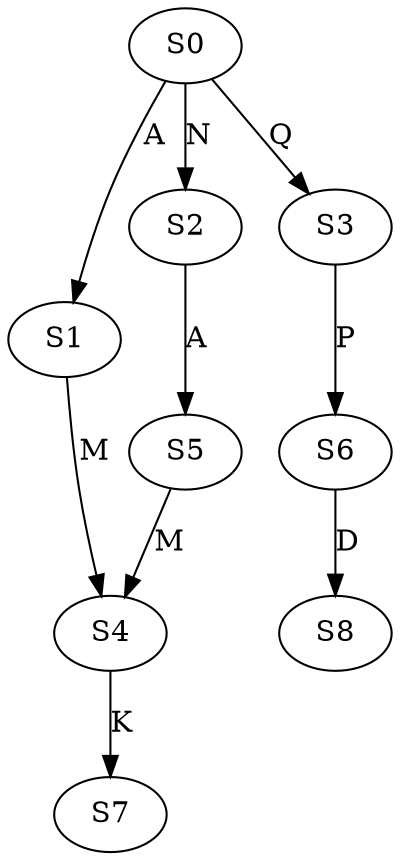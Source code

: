 strict digraph  {
	S0 -> S1 [ label = A ];
	S0 -> S2 [ label = N ];
	S0 -> S3 [ label = Q ];
	S1 -> S4 [ label = M ];
	S2 -> S5 [ label = A ];
	S3 -> S6 [ label = P ];
	S4 -> S7 [ label = K ];
	S5 -> S4 [ label = M ];
	S6 -> S8 [ label = D ];
}
